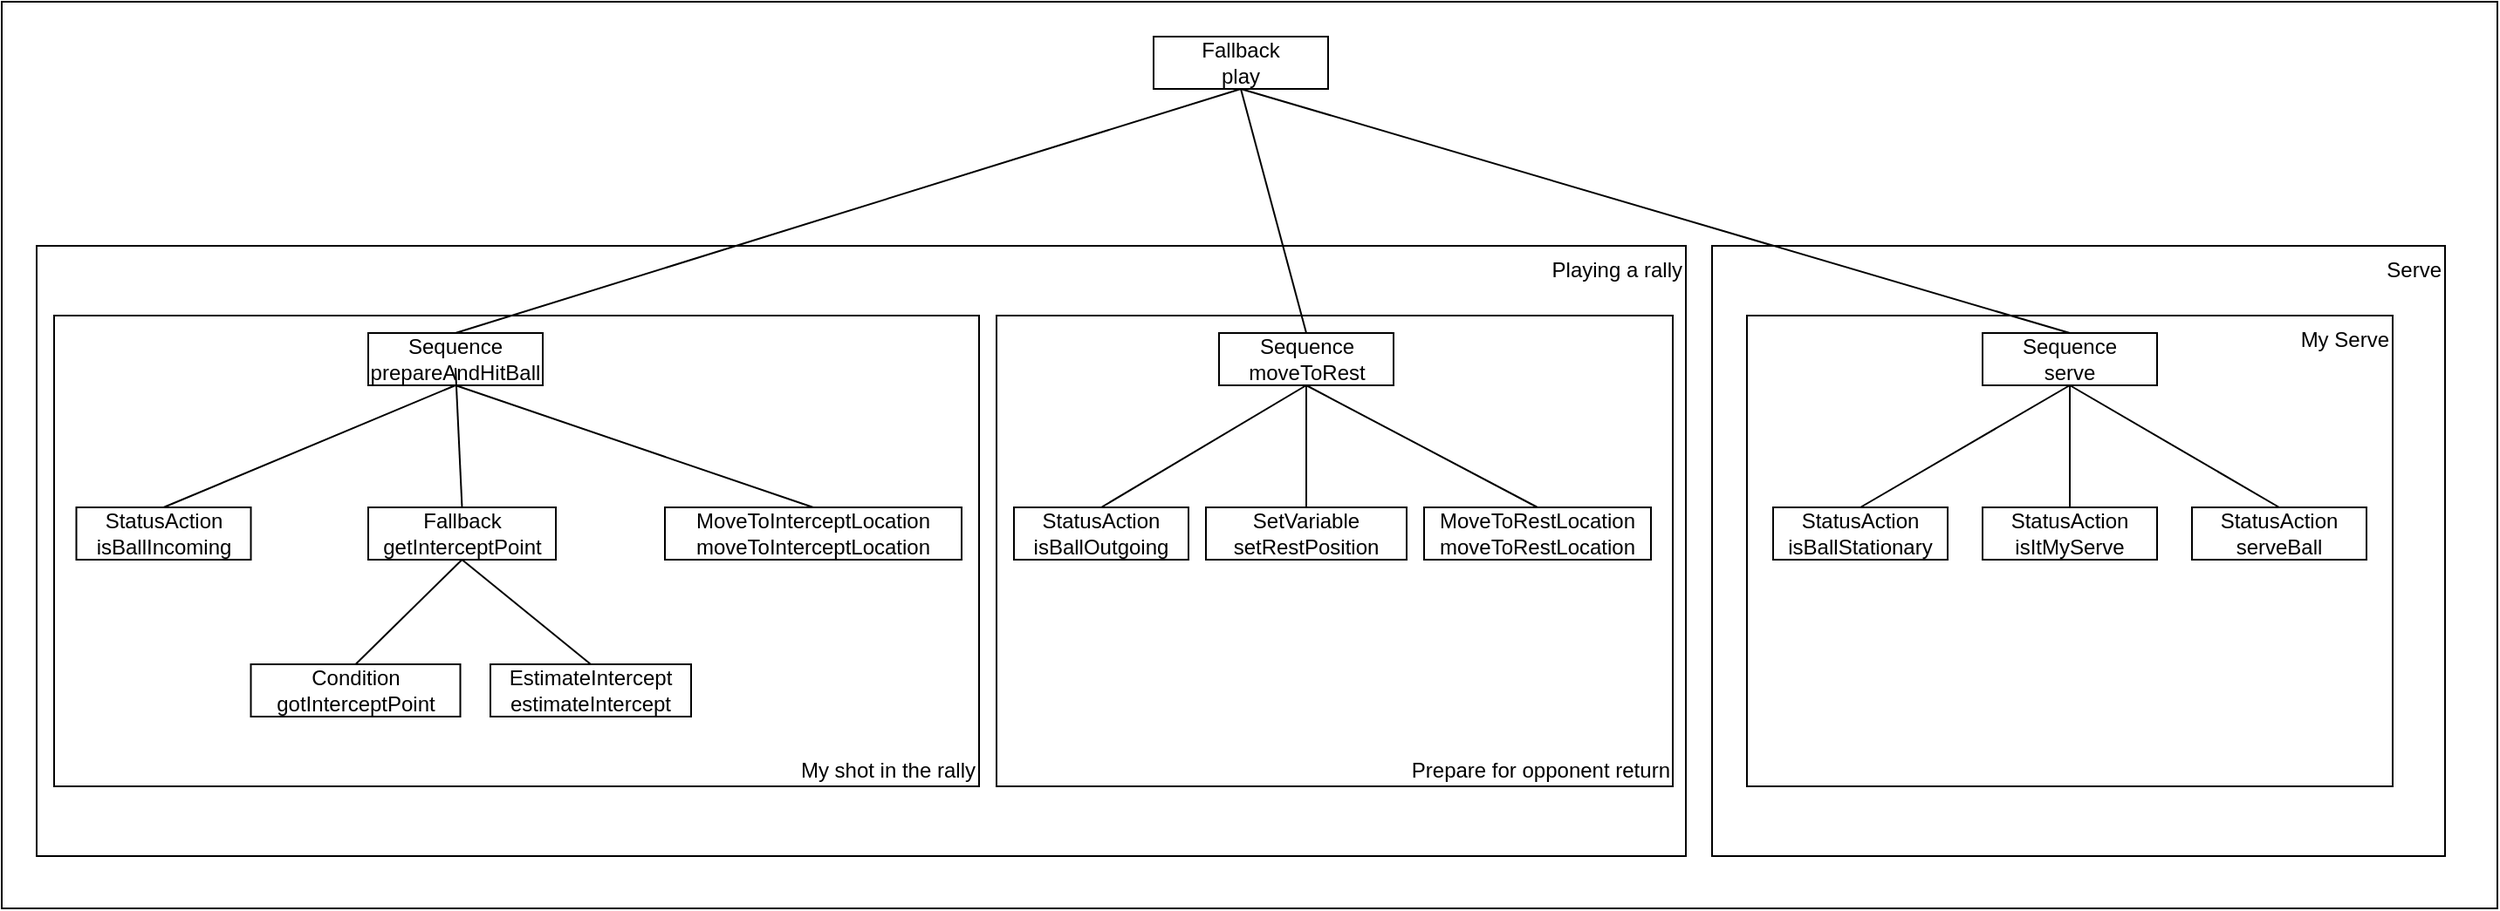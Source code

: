 <mxfile>
    <diagram id="hRX4hzzxm2wm5juOBqqs" name="Page-1">
        <mxGraphModel dx="2012" dy="1777" grid="1" gridSize="10" guides="1" tooltips="1" connect="1" arrows="1" fold="1" page="1" pageScale="1" pageWidth="850" pageHeight="1100" math="0" shadow="0">
            <root>
                <mxCell id="0"/>
                <mxCell id="1" parent="0"/>
                <mxCell id="93" value="" style="whiteSpace=wrap;html=1;" vertex="1" parent="1">
                    <mxGeometry x="-100" y="-90" width="1430" height="520" as="geometry"/>
                </mxCell>
                <mxCell id="86" value="Serve" style="whiteSpace=wrap;html=1;align=right;verticalAlign=top;" vertex="1" parent="1">
                    <mxGeometry x="880" y="50" width="420" height="350" as="geometry"/>
                </mxCell>
                <mxCell id="76" value="Playing a rally" style="rounded=0;whiteSpace=wrap;html=1;align=right;verticalAlign=top;" parent="1" vertex="1">
                    <mxGeometry x="-80" y="50" width="945" height="350" as="geometry"/>
                </mxCell>
                <mxCell id="73" value="My Serve" style="rounded=0;whiteSpace=wrap;html=1;verticalAlign=top;align=right;" parent="1" vertex="1">
                    <mxGeometry x="900" y="90" width="370" height="270" as="geometry"/>
                </mxCell>
                <mxCell id="40" value="My shot in the rally" style="rounded=0;whiteSpace=wrap;html=1;verticalAlign=bottom;align=right;" parent="1" vertex="1">
                    <mxGeometry x="-70" y="90" width="530" height="270" as="geometry"/>
                </mxCell>
                <mxCell id="35" value="Prepare for opponent return" style="rounded=0;whiteSpace=wrap;html=1;align=right;verticalAlign=bottom;glass=0;" parent="1" vertex="1">
                    <mxGeometry x="470" y="90" width="387.5" height="270" as="geometry"/>
                </mxCell>
                <mxCell id="2" value="Fallback&lt;div&gt;play&lt;/div&gt;" style="rounded=0;whiteSpace=wrap;html=1;" parent="1" vertex="1">
                    <mxGeometry x="560" y="-70" width="100" height="30" as="geometry"/>
                </mxCell>
                <mxCell id="34" style="edgeStyle=none;html=1;exitX=0.5;exitY=0;exitDx=0;exitDy=0;entryX=0.5;entryY=1;entryDx=0;entryDy=0;endArrow=none;endFill=0;" parent="1" source="3" target="2" edge="1">
                    <mxGeometry relative="1" as="geometry"/>
                </mxCell>
                <mxCell id="3" value="Sequence&lt;div&gt;prepareAndHitBall&lt;/div&gt;" style="rounded=0;whiteSpace=wrap;html=1;" parent="1" vertex="1">
                    <mxGeometry x="110" y="100" width="100" height="30" as="geometry"/>
                </mxCell>
                <mxCell id="4" value="StatusAction&lt;div&gt;isBallIncoming&lt;/div&gt;" style="rounded=0;whiteSpace=wrap;html=1;" parent="1" vertex="1">
                    <mxGeometry x="-57.25" y="200" width="100" height="30" as="geometry"/>
                </mxCell>
                <mxCell id="19" style="edgeStyle=none;html=1;exitX=0.5;exitY=0;exitDx=0;exitDy=0;rounded=0;curved=0;endArrow=none;endFill=0;" parent="1" source="5" edge="1">
                    <mxGeometry relative="1" as="geometry">
                        <mxPoint x="160" y="120" as="targetPoint"/>
                    </mxGeometry>
                </mxCell>
                <mxCell id="5" value="Fallback&lt;div&gt;getInterceptPoint&lt;/div&gt;" style="rounded=0;whiteSpace=wrap;html=1;" parent="1" vertex="1">
                    <mxGeometry x="110" y="200" width="107.5" height="30" as="geometry"/>
                </mxCell>
                <mxCell id="20" style="edgeStyle=none;html=1;exitX=0.5;exitY=0;exitDx=0;exitDy=0;entryX=0.5;entryY=1;entryDx=0;entryDy=0;endArrow=none;endFill=0;" parent="1" source="6" target="5" edge="1">
                    <mxGeometry relative="1" as="geometry"/>
                </mxCell>
                <mxCell id="6" value="Condition&lt;div&gt;gotInterceptPoint&lt;/div&gt;" style="rounded=0;whiteSpace=wrap;html=1;" parent="1" vertex="1">
                    <mxGeometry x="42.75" y="290" width="120" height="30" as="geometry"/>
                </mxCell>
                <mxCell id="21" style="edgeStyle=none;html=1;exitX=0.5;exitY=0;exitDx=0;exitDy=0;endArrow=none;endFill=0;entryX=0.5;entryY=1;entryDx=0;entryDy=0;" parent="1" source="9" target="5" edge="1">
                    <mxGeometry relative="1" as="geometry">
                        <mxPoint x="103.75" y="220" as="targetPoint"/>
                    </mxGeometry>
                </mxCell>
                <mxCell id="9" value="EstimateIntercept&lt;div&gt;estimateIntercept&lt;/div&gt;" style="rounded=0;whiteSpace=wrap;html=1;" parent="1" vertex="1">
                    <mxGeometry x="180" y="290" width="115" height="30" as="geometry"/>
                </mxCell>
                <mxCell id="25" style="edgeStyle=none;html=1;exitX=0.5;exitY=0;exitDx=0;exitDy=0;entryX=0.5;entryY=1;entryDx=0;entryDy=0;endArrow=none;endFill=0;" parent="1" source="14" target="16" edge="1">
                    <mxGeometry relative="1" as="geometry"/>
                </mxCell>
                <mxCell id="14" value="SetVariable&lt;div&gt;setRestPosition&lt;/div&gt;" style="rounded=0;whiteSpace=wrap;html=1;" parent="1" vertex="1">
                    <mxGeometry x="590" y="200" width="115" height="30" as="geometry"/>
                </mxCell>
                <mxCell id="26" style="edgeStyle=none;html=1;exitX=0.5;exitY=0;exitDx=0;exitDy=0;endArrow=none;endFill=0;entryX=0.5;entryY=1;entryDx=0;entryDy=0;" parent="1" source="15" edge="1" target="16">
                    <mxGeometry relative="1" as="geometry">
                        <mxPoint x="680" y="140" as="targetPoint"/>
                    </mxGeometry>
                </mxCell>
                <mxCell id="15" value="MoveToRestLocation&lt;div&gt;moveToRestLocation&lt;/div&gt;" style="rounded=0;whiteSpace=wrap;html=1;" parent="1" vertex="1">
                    <mxGeometry x="715" y="200" width="130" height="30" as="geometry"/>
                </mxCell>
                <mxCell id="92" style="edgeStyle=none;html=1;exitX=0.5;exitY=0;exitDx=0;exitDy=0;entryX=0.5;entryY=1;entryDx=0;entryDy=0;endArrow=none;endFill=0;" edge="1" parent="1" source="16" target="2">
                    <mxGeometry relative="1" as="geometry"/>
                </mxCell>
                <mxCell id="16" value="Sequence&lt;div&gt;moveToRest&lt;/div&gt;" style="rounded=0;whiteSpace=wrap;html=1;" parent="1" vertex="1">
                    <mxGeometry x="597.5" y="100" width="100" height="30" as="geometry"/>
                </mxCell>
                <mxCell id="24" style="edgeStyle=none;html=1;exitX=0.5;exitY=0;exitDx=0;exitDy=0;entryX=0.5;entryY=1;entryDx=0;entryDy=0;endArrow=none;endFill=0;" parent="1" source="17" target="16" edge="1">
                    <mxGeometry relative="1" as="geometry"/>
                </mxCell>
                <mxCell id="17" value="StatusAction&lt;div&gt;isBallOutgoing&lt;/div&gt;" style="rounded=0;whiteSpace=wrap;html=1;" parent="1" vertex="1">
                    <mxGeometry x="480" y="200" width="100" height="30" as="geometry"/>
                </mxCell>
                <mxCell id="18" value="" style="endArrow=none;html=1;entryX=0.5;entryY=1;entryDx=0;entryDy=0;exitX=0.5;exitY=0;exitDx=0;exitDy=0;" parent="1" source="4" target="3" edge="1">
                    <mxGeometry width="50" height="50" relative="1" as="geometry">
                        <mxPoint x="610" y="400" as="sourcePoint"/>
                        <mxPoint x="660" y="350" as="targetPoint"/>
                    </mxGeometry>
                </mxCell>
                <mxCell id="47" style="edgeStyle=none;html=1;exitX=0.5;exitY=0;exitDx=0;exitDy=0;entryX=0.5;entryY=1;entryDx=0;entryDy=0;endArrow=none;endFill=0;" parent="1" source="41" target="43" edge="1">
                    <mxGeometry relative="1" as="geometry"/>
                </mxCell>
                <mxCell id="41" value="StatusAction&lt;div&gt;isBallStationary&lt;/div&gt;" style="rounded=0;whiteSpace=wrap;html=1;" parent="1" vertex="1">
                    <mxGeometry x="915" y="200" width="100" height="30" as="geometry"/>
                </mxCell>
                <mxCell id="72" style="edgeStyle=none;html=1;exitX=0.5;exitY=0;exitDx=0;exitDy=0;entryX=0.5;entryY=1;entryDx=0;entryDy=0;endArrow=none;endFill=0;" parent="1" source="43" target="2" edge="1">
                    <mxGeometry relative="1" as="geometry"/>
                </mxCell>
                <mxCell id="43" value="Sequence&lt;div&gt;serve&lt;/div&gt;" style="rounded=0;whiteSpace=wrap;html=1;" parent="1" vertex="1">
                    <mxGeometry x="1035" y="100" width="100" height="30" as="geometry"/>
                </mxCell>
                <mxCell id="48" style="edgeStyle=none;html=1;exitX=0.5;exitY=0;exitDx=0;exitDy=0;entryX=0.5;entryY=1;entryDx=0;entryDy=0;endArrow=none;endFill=0;" parent="1" source="87" target="43" edge="1">
                    <mxGeometry relative="1" as="geometry">
                        <mxPoint x="1185" y="150" as="sourcePoint"/>
                    </mxGeometry>
                </mxCell>
                <mxCell id="79" style="edgeStyle=none;html=1;exitX=0.5;exitY=0;exitDx=0;exitDy=0;endArrow=none;endFill=0;entryX=0.5;entryY=1;entryDx=0;entryDy=0;" parent="1" source="77" target="3" edge="1">
                    <mxGeometry relative="1" as="geometry">
                        <mxPoint x="350" y="230" as="targetPoint"/>
                    </mxGeometry>
                </mxCell>
                <mxCell id="77" value="MoveToInterceptLocation&lt;br&gt;&lt;div&gt;moveToInterceptLocation&lt;/div&gt;" style="rounded=0;whiteSpace=wrap;html=1;" parent="1" vertex="1">
                    <mxGeometry x="280" y="200" width="170" height="30" as="geometry"/>
                </mxCell>
                <mxCell id="87" value="StatusAction&lt;div&gt;isItMyServe&lt;/div&gt;" style="rounded=0;whiteSpace=wrap;html=1;" vertex="1" parent="1">
                    <mxGeometry x="1035" y="200" width="100" height="30" as="geometry"/>
                </mxCell>
                <mxCell id="90" style="edgeStyle=none;html=1;exitX=0.5;exitY=0;exitDx=0;exitDy=0;entryX=0.5;entryY=1;entryDx=0;entryDy=0;endArrow=none;endFill=0;" edge="1" parent="1" source="91" target="43">
                    <mxGeometry relative="1" as="geometry">
                        <mxPoint x="1305" y="150" as="sourcePoint"/>
                        <mxPoint x="1205" y="130" as="targetPoint"/>
                    </mxGeometry>
                </mxCell>
                <mxCell id="91" value="StatusAction&lt;div&gt;serveBall&lt;/div&gt;" style="rounded=0;whiteSpace=wrap;html=1;" vertex="1" parent="1">
                    <mxGeometry x="1155" y="200" width="100" height="30" as="geometry"/>
                </mxCell>
            </root>
        </mxGraphModel>
    </diagram>
</mxfile>